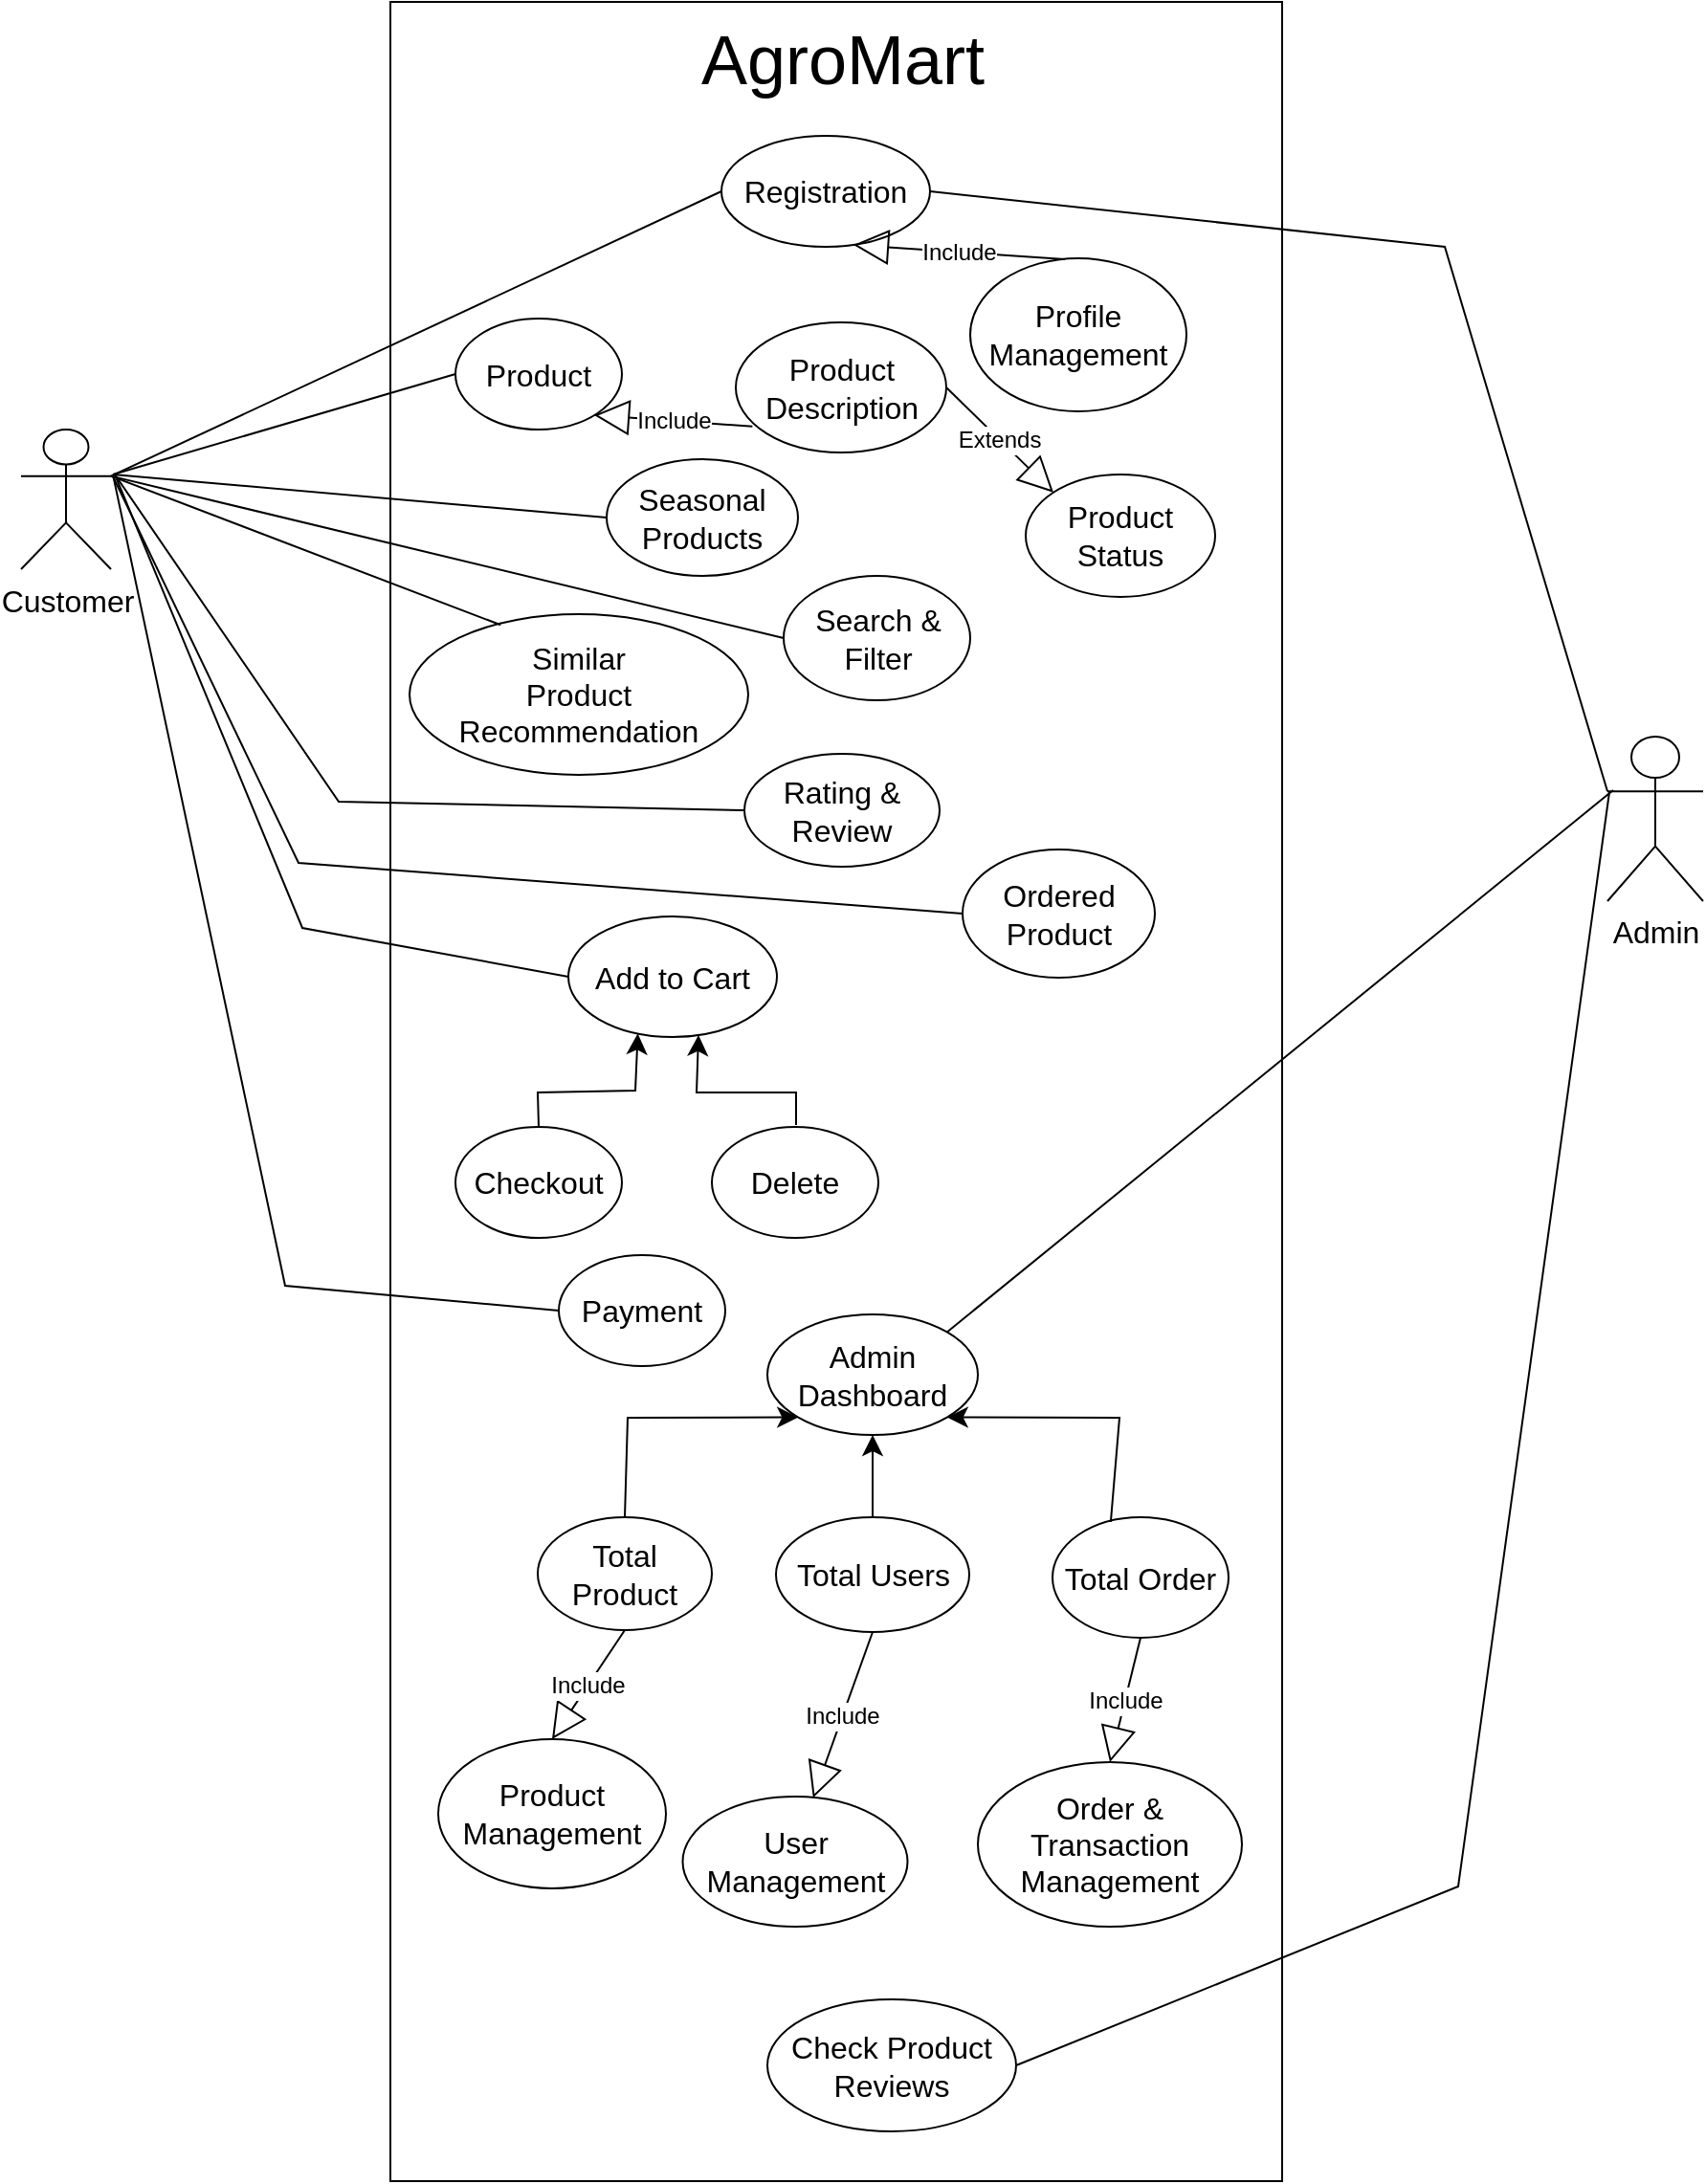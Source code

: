 <mxfile version="22.1.4" type="device">
  <diagram name="Page-1" id="A0fWbD1eGlyktYqLW1zP">
    <mxGraphModel dx="1846" dy="1405" grid="0" gridSize="10" guides="1" tooltips="1" connect="1" arrows="1" fold="1" page="0" pageScale="1" pageWidth="850" pageHeight="1100" math="0" shadow="0">
      <root>
        <mxCell id="0" />
        <mxCell id="1" parent="0" />
        <mxCell id="Z_WiBrURXGG0sbefgKkN-1" value="" style="rounded=0;whiteSpace=wrap;html=1;fontSize=16;" parent="1" vertex="1">
          <mxGeometry x="39" y="-45" width="466" height="1139" as="geometry" />
        </mxCell>
        <mxCell id="Z_WiBrURXGG0sbefgKkN-2" value="&lt;font style=&quot;font-size: 36px;&quot;&gt;AgroMart&lt;/font&gt;" style="text;html=1;align=center;verticalAlign=middle;resizable=0;points=[];autosize=1;strokeColor=none;fillColor=none;fontSize=16;" parent="1" vertex="1">
          <mxGeometry x="191.5" y="-43" width="166" height="55" as="geometry" />
        </mxCell>
        <mxCell id="Z_WiBrURXGG0sbefgKkN-3" value="Registration" style="ellipse;whiteSpace=wrap;html=1;fontSize=16;" parent="1" vertex="1">
          <mxGeometry x="212" y="25" width="109" height="58" as="geometry" />
        </mxCell>
        <mxCell id="Z_WiBrURXGG0sbefgKkN-5" value="Payment" style="ellipse;whiteSpace=wrap;html=1;fontSize=16;" parent="1" vertex="1">
          <mxGeometry x="127" y="610" width="87" height="58" as="geometry" />
        </mxCell>
        <mxCell id="Z_WiBrURXGG0sbefgKkN-6" value="Admin Dashboard" style="ellipse;whiteSpace=wrap;html=1;fontSize=16;" parent="1" vertex="1">
          <mxGeometry x="236" y="641" width="110" height="63" as="geometry" />
        </mxCell>
        <mxCell id="Z_WiBrURXGG0sbefgKkN-7" value="User Management" style="ellipse;whiteSpace=wrap;html=1;fontSize=16;" parent="1" vertex="1">
          <mxGeometry x="191.75" y="893" width="117.5" height="68" as="geometry" />
        </mxCell>
        <mxCell id="Z_WiBrURXGG0sbefgKkN-9" value="Product" style="ellipse;whiteSpace=wrap;html=1;fontSize=16;" parent="1" vertex="1">
          <mxGeometry x="73" y="120.5" width="87" height="58" as="geometry" />
        </mxCell>
        <mxCell id="Z_WiBrURXGG0sbefgKkN-10" value="Rating &amp;amp; Review" style="ellipse;whiteSpace=wrap;html=1;fontSize=16;" parent="1" vertex="1">
          <mxGeometry x="224" y="348" width="102" height="59" as="geometry" />
        </mxCell>
        <mxCell id="Z_WiBrURXGG0sbefgKkN-11" value="Seasonal Products" style="ellipse;whiteSpace=wrap;html=1;fontSize=16;" parent="1" vertex="1">
          <mxGeometry x="152" y="194" width="100" height="61" as="geometry" />
        </mxCell>
        <mxCell id="Z_WiBrURXGG0sbefgKkN-12" value="Search &amp;amp; Filter" style="ellipse;whiteSpace=wrap;html=1;fontSize=16;" parent="1" vertex="1">
          <mxGeometry x="244.5" y="255" width="97.5" height="65" as="geometry" />
        </mxCell>
        <mxCell id="Z_WiBrURXGG0sbefgKkN-15" value="Product&lt;br&gt;Description" style="ellipse;whiteSpace=wrap;html=1;fontSize=16;" parent="1" vertex="1">
          <mxGeometry x="219.5" y="122.5" width="110" height="68" as="geometry" />
        </mxCell>
        <mxCell id="Z_WiBrURXGG0sbefgKkN-17" value="Add to Cart" style="ellipse;whiteSpace=wrap;html=1;fontSize=16;" parent="1" vertex="1">
          <mxGeometry x="132" y="433" width="109" height="63" as="geometry" />
        </mxCell>
        <mxCell id="Z_WiBrURXGG0sbefgKkN-20" value="Ordered Product" style="ellipse;whiteSpace=wrap;html=1;fontSize=16;" parent="1" vertex="1">
          <mxGeometry x="338" y="398" width="100.5" height="67" as="geometry" />
        </mxCell>
        <mxCell id="Z_WiBrURXGG0sbefgKkN-22" value="Checkout" style="ellipse;whiteSpace=wrap;html=1;fontSize=16;" parent="1" vertex="1">
          <mxGeometry x="73" y="543" width="87" height="58" as="geometry" />
        </mxCell>
        <mxCell id="Z_WiBrURXGG0sbefgKkN-23" value="Similar&lt;br&gt;Product&lt;br&gt;Recommendation" style="ellipse;whiteSpace=wrap;html=1;fontSize=16;" parent="1" vertex="1">
          <mxGeometry x="49" y="275" width="177" height="84" as="geometry" />
        </mxCell>
        <mxCell id="Z_WiBrURXGG0sbefgKkN-24" value="Product&lt;br&gt;Status" style="ellipse;whiteSpace=wrap;html=1;fontSize=16;" parent="1" vertex="1">
          <mxGeometry x="371" y="202" width="99" height="64" as="geometry" />
        </mxCell>
        <mxCell id="Z_WiBrURXGG0sbefgKkN-27" value="Delete" style="ellipse;whiteSpace=wrap;html=1;fontSize=16;" parent="1" vertex="1">
          <mxGeometry x="207" y="543" width="87" height="58" as="geometry" />
        </mxCell>
        <mxCell id="Z_WiBrURXGG0sbefgKkN-28" value="Profile&lt;br&gt;Management" style="ellipse;whiteSpace=wrap;html=1;fontSize=16;" parent="1" vertex="1">
          <mxGeometry x="342" y="89" width="113" height="80" as="geometry" />
        </mxCell>
        <mxCell id="Z_WiBrURXGG0sbefgKkN-29" value="Customer" style="shape=umlActor;verticalLabelPosition=bottom;verticalAlign=top;html=1;outlineConnect=0;fontSize=16;" parent="1" vertex="1">
          <mxGeometry x="-154" y="178.5" width="47" height="73" as="geometry" />
        </mxCell>
        <mxCell id="Z_WiBrURXGG0sbefgKkN-30" value="" style="endArrow=none;html=1;rounded=0;fontSize=12;startSize=8;endSize=8;curved=1;exitX=1;exitY=0.333;exitDx=0;exitDy=0;exitPerimeter=0;entryX=0;entryY=0.5;entryDx=0;entryDy=0;" parent="1" source="Z_WiBrURXGG0sbefgKkN-29" target="Z_WiBrURXGG0sbefgKkN-3" edge="1">
          <mxGeometry width="50" height="50" relative="1" as="geometry">
            <mxPoint x="-79" y="105" as="sourcePoint" />
            <mxPoint x="-29" y="55" as="targetPoint" />
          </mxGeometry>
        </mxCell>
        <mxCell id="Z_WiBrURXGG0sbefgKkN-32" value="Admin" style="shape=umlActor;verticalLabelPosition=bottom;verticalAlign=top;html=1;outlineConnect=0;fontSize=16;" parent="1" vertex="1">
          <mxGeometry x="675" y="339" width="50" height="86" as="geometry" />
        </mxCell>
        <mxCell id="Z_WiBrURXGG0sbefgKkN-33" value="" style="endArrow=none;html=1;rounded=0;fontSize=12;startSize=8;endSize=8;exitX=1;exitY=0.5;exitDx=0;exitDy=0;entryX=0;entryY=0.333;entryDx=0;entryDy=0;entryPerimeter=0;" parent="1" source="Z_WiBrURXGG0sbefgKkN-3" target="Z_WiBrURXGG0sbefgKkN-32" edge="1">
          <mxGeometry width="50" height="50" relative="1" as="geometry">
            <mxPoint x="485" y="165" as="sourcePoint" />
            <mxPoint x="535" y="115" as="targetPoint" />
            <Array as="points">
              <mxPoint x="590" y="83" />
            </Array>
          </mxGeometry>
        </mxCell>
        <mxCell id="Z_WiBrURXGG0sbefgKkN-34" value="Include" style="endArrow=block;endSize=16;endFill=0;html=1;rounded=0;fontSize=12;curved=1;entryX=0.633;entryY=0.983;entryDx=0;entryDy=0;entryPerimeter=0;exitX=0.438;exitY=0.006;exitDx=0;exitDy=0;exitPerimeter=0;" parent="1" source="Z_WiBrURXGG0sbefgKkN-28" target="Z_WiBrURXGG0sbefgKkN-3" edge="1">
          <mxGeometry width="160" relative="1" as="geometry">
            <mxPoint x="121" y="220" as="sourcePoint" />
            <mxPoint x="281" y="220" as="targetPoint" />
          </mxGeometry>
        </mxCell>
        <mxCell id="Z_WiBrURXGG0sbefgKkN-35" value="" style="endArrow=none;html=1;rounded=0;fontSize=12;startSize=8;endSize=8;entryX=0;entryY=0.5;entryDx=0;entryDy=0;" parent="1" target="Z_WiBrURXGG0sbefgKkN-10" edge="1">
          <mxGeometry width="50" height="50" relative="1" as="geometry">
            <mxPoint x="-105" y="202" as="sourcePoint" />
            <mxPoint x="41" y="247" as="targetPoint" />
            <Array as="points">
              <mxPoint x="12" y="373" />
            </Array>
          </mxGeometry>
        </mxCell>
        <mxCell id="Z_WiBrURXGG0sbefgKkN-36" value="" style="endArrow=none;html=1;rounded=0;fontSize=12;startSize=8;endSize=8;curved=1;entryX=0;entryY=0.5;entryDx=0;entryDy=0;" parent="1" target="Z_WiBrURXGG0sbefgKkN-9" edge="1">
          <mxGeometry width="50" height="50" relative="1" as="geometry">
            <mxPoint x="-106" y="202" as="sourcePoint" />
            <mxPoint x="61" y="148" as="targetPoint" />
          </mxGeometry>
        </mxCell>
        <mxCell id="Z_WiBrURXGG0sbefgKkN-38" value="Include" style="endArrow=block;endSize=16;endFill=0;html=1;rounded=0;fontSize=12;curved=1;entryX=0.633;entryY=0.983;entryDx=0;entryDy=0;entryPerimeter=0;exitX=0.079;exitY=0.8;exitDx=0;exitDy=0;exitPerimeter=0;" parent="1" source="Z_WiBrURXGG0sbefgKkN-15" edge="1">
          <mxGeometry width="160" relative="1" as="geometry">
            <mxPoint x="203.5" y="208" as="sourcePoint" />
            <mxPoint x="145.5" y="171" as="targetPoint" />
          </mxGeometry>
        </mxCell>
        <mxCell id="Z_WiBrURXGG0sbefgKkN-39" value="Extends" style="endArrow=block;endSize=16;endFill=0;html=1;rounded=0;fontSize=12;curved=1;entryX=0;entryY=0;entryDx=0;entryDy=0;exitX=1;exitY=0.5;exitDx=0;exitDy=0;" parent="1" source="Z_WiBrURXGG0sbefgKkN-15" target="Z_WiBrURXGG0sbefgKkN-24" edge="1">
          <mxGeometry width="160" relative="1" as="geometry">
            <mxPoint x="207" y="321" as="sourcePoint" />
            <mxPoint x="367" y="321" as="targetPoint" />
          </mxGeometry>
        </mxCell>
        <mxCell id="Z_WiBrURXGG0sbefgKkN-40" value="" style="endArrow=none;html=1;rounded=0;fontSize=12;startSize=8;endSize=8;curved=1;exitX=1;exitY=0.333;exitDx=0;exitDy=0;exitPerimeter=0;entryX=0.269;entryY=0.067;entryDx=0;entryDy=0;entryPerimeter=0;" parent="1" source="Z_WiBrURXGG0sbefgKkN-29" target="Z_WiBrURXGG0sbefgKkN-23" edge="1">
          <mxGeometry width="50" height="50" relative="1" as="geometry">
            <mxPoint x="29" y="267" as="sourcePoint" />
            <mxPoint x="79" y="217" as="targetPoint" />
          </mxGeometry>
        </mxCell>
        <mxCell id="Z_WiBrURXGG0sbefgKkN-41" value="" style="endArrow=none;html=1;rounded=0;fontSize=12;startSize=8;endSize=8;curved=1;exitX=1;exitY=0.333;exitDx=0;exitDy=0;exitPerimeter=0;entryX=0;entryY=0.5;entryDx=0;entryDy=0;" parent="1" source="Z_WiBrURXGG0sbefgKkN-29" target="Z_WiBrURXGG0sbefgKkN-12" edge="1">
          <mxGeometry width="50" height="50" relative="1" as="geometry">
            <mxPoint x="36" y="280" as="sourcePoint" />
            <mxPoint x="86" y="230" as="targetPoint" />
          </mxGeometry>
        </mxCell>
        <mxCell id="Z_WiBrURXGG0sbefgKkN-42" value="" style="endArrow=none;html=1;rounded=0;fontSize=12;startSize=8;endSize=8;curved=1;entryX=0;entryY=0.5;entryDx=0;entryDy=0;" parent="1" target="Z_WiBrURXGG0sbefgKkN-11" edge="1">
          <mxGeometry width="50" height="50" relative="1" as="geometry">
            <mxPoint x="-106" y="202" as="sourcePoint" />
            <mxPoint x="359" y="342" as="targetPoint" />
          </mxGeometry>
        </mxCell>
        <mxCell id="Z_WiBrURXGG0sbefgKkN-43" value="" style="endArrow=classic;html=1;rounded=0;fontSize=12;startSize=8;endSize=8;entryX=0.333;entryY=0.971;entryDx=0;entryDy=0;entryPerimeter=0;exitX=0.5;exitY=0;exitDx=0;exitDy=0;" parent="1" source="Z_WiBrURXGG0sbefgKkN-22" target="Z_WiBrURXGG0sbefgKkN-17" edge="1">
          <mxGeometry width="50" height="50" relative="1" as="geometry">
            <mxPoint x="113" y="566" as="sourcePoint" />
            <mxPoint x="161" y="538" as="targetPoint" />
            <Array as="points">
              <mxPoint x="116" y="525" />
              <mxPoint x="167" y="524" />
            </Array>
          </mxGeometry>
        </mxCell>
        <mxCell id="Z_WiBrURXGG0sbefgKkN-44" value="" style="endArrow=classic;html=1;rounded=0;fontSize=12;startSize=8;endSize=8;entryX=0.624;entryY=0.984;entryDx=0;entryDy=0;entryPerimeter=0;" parent="1" target="Z_WiBrURXGG0sbefgKkN-17" edge="1">
          <mxGeometry width="50" height="50" relative="1" as="geometry">
            <mxPoint x="251" y="542" as="sourcePoint" />
            <mxPoint x="279" y="534" as="targetPoint" />
            <Array as="points">
              <mxPoint x="251" y="525" />
              <mxPoint x="199" y="525" />
            </Array>
          </mxGeometry>
        </mxCell>
        <mxCell id="Z_WiBrURXGG0sbefgKkN-45" value="" style="endArrow=none;html=1;rounded=0;fontSize=12;startSize=8;endSize=8;entryX=0;entryY=0.5;entryDx=0;entryDy=0;" parent="1" target="Z_WiBrURXGG0sbefgKkN-17" edge="1">
          <mxGeometry width="50" height="50" relative="1" as="geometry">
            <mxPoint x="-105" y="202" as="sourcePoint" />
            <mxPoint x="-42" y="371" as="targetPoint" />
            <Array as="points">
              <mxPoint x="-7" y="439" />
            </Array>
          </mxGeometry>
        </mxCell>
        <mxCell id="Z_WiBrURXGG0sbefgKkN-47" value="" style="endArrow=none;html=1;rounded=0;fontSize=12;startSize=8;endSize=8;entryX=0;entryY=0.5;entryDx=0;entryDy=0;" parent="1" target="Z_WiBrURXGG0sbefgKkN-20" edge="1">
          <mxGeometry width="50" height="50" relative="1" as="geometry">
            <mxPoint x="-106" y="203" as="sourcePoint" />
            <mxPoint x="340" y="429" as="targetPoint" />
            <Array as="points">
              <mxPoint x="-9" y="405" />
            </Array>
          </mxGeometry>
        </mxCell>
        <mxCell id="Z_WiBrURXGG0sbefgKkN-48" value="" style="endArrow=none;html=1;rounded=0;fontSize=12;startSize=8;endSize=8;entryX=0;entryY=0.5;entryDx=0;entryDy=0;" parent="1" target="Z_WiBrURXGG0sbefgKkN-5" edge="1">
          <mxGeometry width="50" height="50" relative="1" as="geometry">
            <mxPoint x="-106" y="202" as="sourcePoint" />
            <mxPoint x="141" y="480" as="targetPoint" />
            <Array as="points">
              <mxPoint x="-16" y="626" />
            </Array>
          </mxGeometry>
        </mxCell>
        <mxCell id="Z_WiBrURXGG0sbefgKkN-49" value="Total Product" style="ellipse;whiteSpace=wrap;html=1;fontSize=16;" parent="1" vertex="1">
          <mxGeometry x="116" y="747" width="91" height="59" as="geometry" />
        </mxCell>
        <mxCell id="Z_WiBrURXGG0sbefgKkN-50" value="Total Order" style="ellipse;whiteSpace=wrap;html=1;fontSize=16;" parent="1" vertex="1">
          <mxGeometry x="385" y="747" width="92" height="63" as="geometry" />
        </mxCell>
        <mxCell id="Z_WiBrURXGG0sbefgKkN-51" value="Total Users" style="ellipse;whiteSpace=wrap;html=1;fontSize=16;" parent="1" vertex="1">
          <mxGeometry x="240.5" y="747" width="101" height="60" as="geometry" />
        </mxCell>
        <mxCell id="Z_WiBrURXGG0sbefgKkN-52" value="Product Management" style="ellipse;whiteSpace=wrap;html=1;fontSize=16;" parent="1" vertex="1">
          <mxGeometry x="64" y="863" width="119" height="78" as="geometry" />
        </mxCell>
        <mxCell id="Z_WiBrURXGG0sbefgKkN-54" value="" style="endArrow=classic;html=1;rounded=0;fontSize=12;startSize=8;endSize=8;curved=1;exitX=0.5;exitY=0;exitDx=0;exitDy=0;entryX=0.5;entryY=1;entryDx=0;entryDy=0;" parent="1" source="Z_WiBrURXGG0sbefgKkN-51" target="Z_WiBrURXGG0sbefgKkN-6" edge="1">
          <mxGeometry width="50" height="50" relative="1" as="geometry">
            <mxPoint x="319" y="661" as="sourcePoint" />
            <mxPoint x="369" y="611" as="targetPoint" />
          </mxGeometry>
        </mxCell>
        <mxCell id="Z_WiBrURXGG0sbefgKkN-55" value="" style="endArrow=classic;html=1;rounded=0;fontSize=12;startSize=8;endSize=8;entryX=1;entryY=1;entryDx=0;entryDy=0;exitX=0.331;exitY=0.039;exitDx=0;exitDy=0;exitPerimeter=0;" parent="1" source="Z_WiBrURXGG0sbefgKkN-50" target="Z_WiBrURXGG0sbefgKkN-6" edge="1">
          <mxGeometry width="50" height="50" relative="1" as="geometry">
            <mxPoint x="428" y="622" as="sourcePoint" />
            <mxPoint x="353" y="609" as="targetPoint" />
            <Array as="points">
              <mxPoint x="420" y="695" />
            </Array>
          </mxGeometry>
        </mxCell>
        <mxCell id="Z_WiBrURXGG0sbefgKkN-57" value="Order &amp;amp; Transaction Management" style="ellipse;whiteSpace=wrap;html=1;fontSize=16;" parent="1" vertex="1">
          <mxGeometry x="346" y="875" width="138" height="86" as="geometry" />
        </mxCell>
        <mxCell id="Z_WiBrURXGG0sbefgKkN-58" value="Check Product Reviews" style="ellipse;whiteSpace=wrap;html=1;fontSize=16;" parent="1" vertex="1">
          <mxGeometry x="236" y="999" width="130" height="69" as="geometry" />
        </mxCell>
        <mxCell id="Z_WiBrURXGG0sbefgKkN-59" value="" style="endArrow=classic;html=1;rounded=0;fontSize=12;startSize=8;endSize=8;exitX=0.5;exitY=0;exitDx=0;exitDy=0;entryX=0;entryY=1;entryDx=0;entryDy=0;" parent="1" source="Z_WiBrURXGG0sbefgKkN-49" target="Z_WiBrURXGG0sbefgKkN-6" edge="1">
          <mxGeometry width="50" height="50" relative="1" as="geometry">
            <mxPoint x="137" y="747" as="sourcePoint" />
            <mxPoint x="187" y="697" as="targetPoint" />
            <Array as="points">
              <mxPoint x="163" y="695" />
            </Array>
          </mxGeometry>
        </mxCell>
        <mxCell id="Z_WiBrURXGG0sbefgKkN-60" value="" style="endArrow=none;html=1;rounded=0;fontSize=12;startSize=8;endSize=8;curved=1;exitX=1;exitY=0;exitDx=0;exitDy=0;" parent="1" source="Z_WiBrURXGG0sbefgKkN-6" edge="1">
          <mxGeometry width="50" height="50" relative="1" as="geometry">
            <mxPoint x="583" y="698" as="sourcePoint" />
            <mxPoint x="678" y="367" as="targetPoint" />
          </mxGeometry>
        </mxCell>
        <mxCell id="eOtjuB_D7Upinscs8LW0-1" value="Include" style="endArrow=block;endSize=16;endFill=0;html=1;rounded=0;fontSize=12;curved=1;entryX=0.5;entryY=0;entryDx=0;entryDy=0;exitX=0.5;exitY=1;exitDx=0;exitDy=0;" edge="1" parent="1" source="Z_WiBrURXGG0sbefgKkN-49" target="Z_WiBrURXGG0sbefgKkN-52">
          <mxGeometry x="0.006" width="160" relative="1" as="geometry">
            <mxPoint x="185" y="812" as="sourcePoint" />
            <mxPoint x="241" y="866" as="targetPoint" />
            <mxPoint as="offset" />
          </mxGeometry>
        </mxCell>
        <mxCell id="eOtjuB_D7Upinscs8LW0-3" value="Include" style="endArrow=block;endSize=16;endFill=0;html=1;rounded=0;fontSize=12;curved=1;entryX=0.58;entryY=0.01;entryDx=0;entryDy=0;exitX=0.5;exitY=1;exitDx=0;exitDy=0;entryPerimeter=0;" edge="1" parent="1" source="Z_WiBrURXGG0sbefgKkN-51" target="Z_WiBrURXGG0sbefgKkN-7">
          <mxGeometry x="0.006" width="160" relative="1" as="geometry">
            <mxPoint x="182.998" y="1037.5" as="sourcePoint" />
            <mxPoint x="270.51" y="816.5" as="targetPoint" />
            <mxPoint as="offset" />
          </mxGeometry>
        </mxCell>
        <mxCell id="eOtjuB_D7Upinscs8LW0-4" value="Include" style="endArrow=block;endSize=16;endFill=0;html=1;rounded=0;fontSize=12;curved=1;entryX=0.5;entryY=0;entryDx=0;entryDy=0;exitX=0.5;exitY=1;exitDx=0;exitDy=0;" edge="1" parent="1" source="Z_WiBrURXGG0sbefgKkN-50" target="Z_WiBrURXGG0sbefgKkN-57">
          <mxGeometry x="0.006" width="160" relative="1" as="geometry">
            <mxPoint x="301" y="817" as="sourcePoint" />
            <mxPoint x="270" y="904" as="targetPoint" />
            <mxPoint as="offset" />
          </mxGeometry>
        </mxCell>
        <mxCell id="eOtjuB_D7Upinscs8LW0-5" value="" style="endArrow=none;html=1;rounded=0;fontSize=12;startSize=8;endSize=8;exitX=1;exitY=0.5;exitDx=0;exitDy=0;" edge="1" parent="1" source="Z_WiBrURXGG0sbefgKkN-58">
          <mxGeometry width="50" height="50" relative="1" as="geometry">
            <mxPoint x="340" y="660" as="sourcePoint" />
            <mxPoint x="676" y="368" as="targetPoint" />
            <Array as="points">
              <mxPoint x="597" y="940" />
            </Array>
          </mxGeometry>
        </mxCell>
      </root>
    </mxGraphModel>
  </diagram>
</mxfile>

